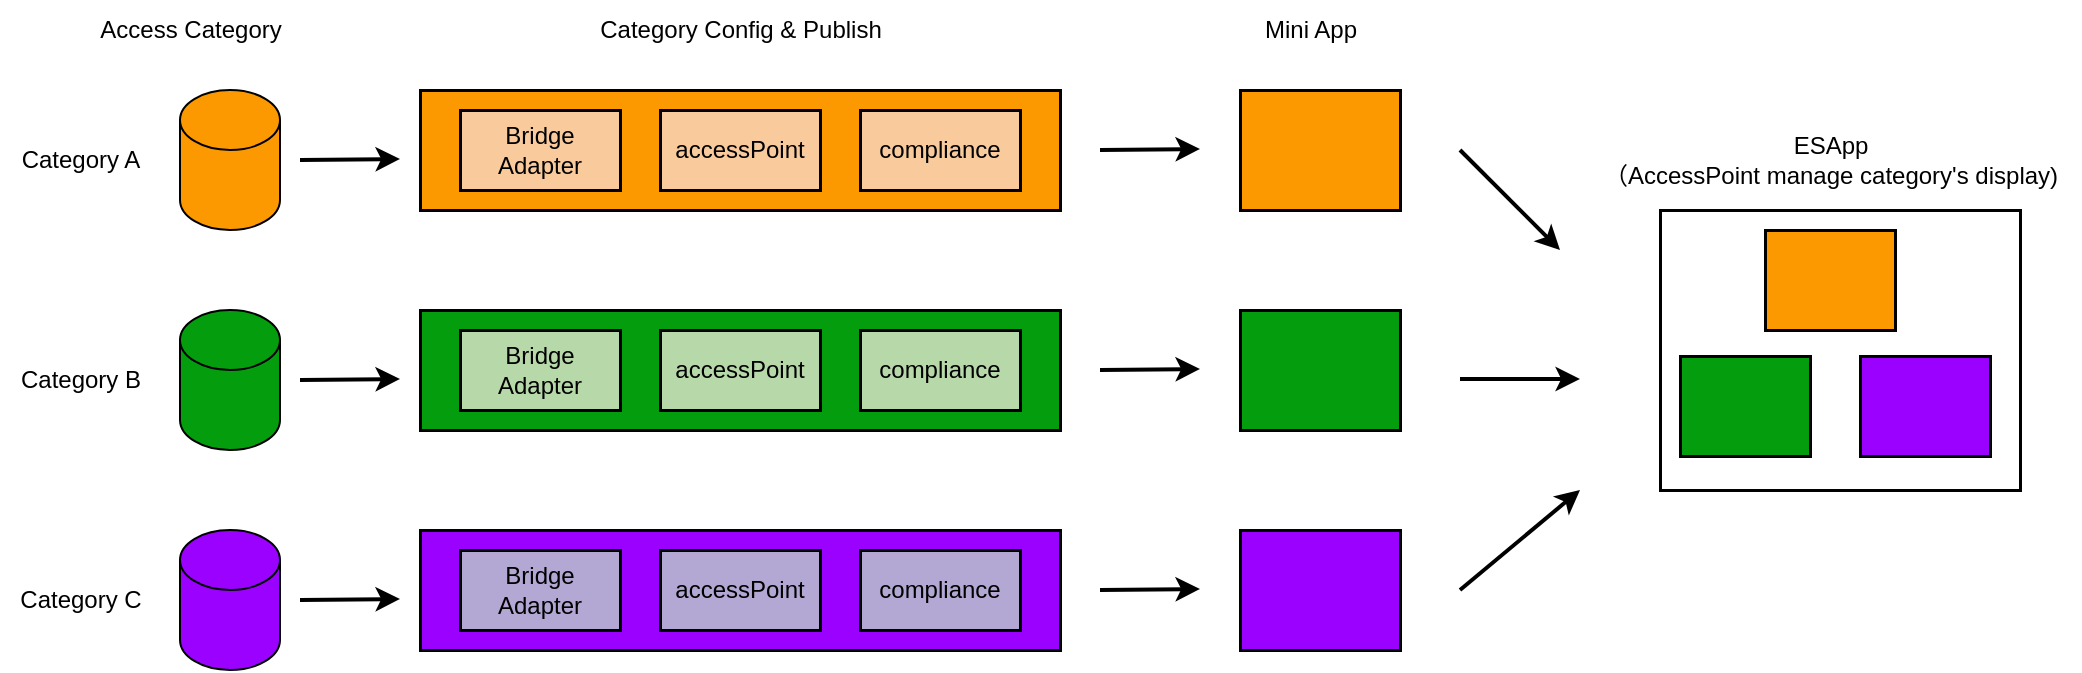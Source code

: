 <mxfile version="20.4.0" type="github" pages="3">
  <diagram id="C5RBs43oDa-KdzZeNtuy" name="首页">
    <mxGraphModel dx="1106" dy="614" grid="1" gridSize="10" guides="1" tooltips="1" connect="1" arrows="1" fold="1" page="1" pageScale="1" pageWidth="827" pageHeight="1169" math="0" shadow="0">
      <root>
        <mxCell id="WIyWlLk6GJQsqaUBKTNV-0" />
        <mxCell id="WIyWlLk6GJQsqaUBKTNV-1" parent="WIyWlLk6GJQsqaUBKTNV-0" />
        <mxCell id="HV9Sme8KzqDoX2qMjPiU-1" value="" style="shape=cylinder3;whiteSpace=wrap;html=1;boundedLbl=1;backgroundOutline=1;size=15;fillColor=#FC9900;" vertex="1" parent="WIyWlLk6GJQsqaUBKTNV-1">
          <mxGeometry x="110" y="150" width="50" height="70" as="geometry" />
        </mxCell>
        <mxCell id="HV9Sme8KzqDoX2qMjPiU-2" value="" style="rounded=0;whiteSpace=wrap;html=1;strokeWidth=1.5;fillColor=#FC9900;" vertex="1" parent="WIyWlLk6GJQsqaUBKTNV-1">
          <mxGeometry x="230" y="150" width="320" height="60" as="geometry" />
        </mxCell>
        <mxCell id="HV9Sme8KzqDoX2qMjPiU-4" value="Category A" style="text;html=1;align=center;verticalAlign=middle;resizable=0;points=[];autosize=1;strokeColor=none;fillColor=none;" vertex="1" parent="WIyWlLk6GJQsqaUBKTNV-1">
          <mxGeometry x="20" y="170" width="80" height="30" as="geometry" />
        </mxCell>
        <mxCell id="HV9Sme8KzqDoX2qMjPiU-5" value="Bridge Adapter" style="rounded=0;whiteSpace=wrap;html=1;strokeWidth=1.5;fillColor=#F9CA9C;" vertex="1" parent="WIyWlLk6GJQsqaUBKTNV-1">
          <mxGeometry x="250" y="160" width="80" height="40" as="geometry" />
        </mxCell>
        <mxCell id="HV9Sme8KzqDoX2qMjPiU-6" value="accessPoint" style="rounded=0;whiteSpace=wrap;html=1;strokeWidth=1.5;fillColor=#F9CA9C;" vertex="1" parent="WIyWlLk6GJQsqaUBKTNV-1">
          <mxGeometry x="350" y="160" width="80" height="40" as="geometry" />
        </mxCell>
        <mxCell id="HV9Sme8KzqDoX2qMjPiU-7" value="compliance" style="rounded=0;whiteSpace=wrap;html=1;strokeWidth=1.5;fillColor=#F9CA9C;" vertex="1" parent="WIyWlLk6GJQsqaUBKTNV-1">
          <mxGeometry x="450" y="160" width="80" height="40" as="geometry" />
        </mxCell>
        <mxCell id="HV9Sme8KzqDoX2qMjPiU-8" value="" style="rounded=0;whiteSpace=wrap;html=1;strokeWidth=1.5;fillColor=#FC9900;" vertex="1" parent="WIyWlLk6GJQsqaUBKTNV-1">
          <mxGeometry x="640" y="150" width="80" height="60" as="geometry" />
        </mxCell>
        <mxCell id="HV9Sme8KzqDoX2qMjPiU-9" value="Mini App" style="text;html=1;align=center;verticalAlign=middle;resizable=0;points=[];autosize=1;strokeColor=none;fillColor=none;" vertex="1" parent="WIyWlLk6GJQsqaUBKTNV-1">
          <mxGeometry x="640" y="105" width="70" height="30" as="geometry" />
        </mxCell>
        <mxCell id="HV9Sme8KzqDoX2qMjPiU-10" value="" style="whiteSpace=wrap;html=1;strokeWidth=1.5;" vertex="1" parent="WIyWlLk6GJQsqaUBKTNV-1">
          <mxGeometry x="850" y="210" width="180" height="140" as="geometry" />
        </mxCell>
        <mxCell id="HV9Sme8KzqDoX2qMjPiU-11" value="ESApp&lt;br&gt;（AccessPoint manage category&#39;s display)" style="text;html=1;align=center;verticalAlign=middle;resizable=0;points=[];autosize=1;strokeColor=none;fillColor=none;" vertex="1" parent="WIyWlLk6GJQsqaUBKTNV-1">
          <mxGeometry x="810" y="165" width="250" height="40" as="geometry" />
        </mxCell>
        <mxCell id="HV9Sme8KzqDoX2qMjPiU-13" value="Category Config &amp;amp; Publish" style="text;html=1;align=center;verticalAlign=middle;resizable=0;points=[];autosize=1;strokeColor=none;fillColor=none;" vertex="1" parent="WIyWlLk6GJQsqaUBKTNV-1">
          <mxGeometry x="310" y="105" width="160" height="30" as="geometry" />
        </mxCell>
        <mxCell id="HV9Sme8KzqDoX2qMjPiU-14" value="" style="endArrow=classic;html=1;rounded=0;strokeWidth=2;" edge="1" parent="WIyWlLk6GJQsqaUBKTNV-1">
          <mxGeometry width="50" height="50" relative="1" as="geometry">
            <mxPoint x="170" y="185" as="sourcePoint" />
            <mxPoint x="220" y="184.5" as="targetPoint" />
          </mxGeometry>
        </mxCell>
        <mxCell id="HV9Sme8KzqDoX2qMjPiU-15" value="" style="endArrow=classic;html=1;rounded=0;strokeWidth=2;" edge="1" parent="WIyWlLk6GJQsqaUBKTNV-1">
          <mxGeometry width="50" height="50" relative="1" as="geometry">
            <mxPoint x="570" y="180" as="sourcePoint" />
            <mxPoint x="620" y="179.5" as="targetPoint" />
          </mxGeometry>
        </mxCell>
        <mxCell id="HV9Sme8KzqDoX2qMjPiU-16" value="" style="shape=cylinder3;whiteSpace=wrap;html=1;boundedLbl=1;backgroundOutline=1;size=15;fillColor=#049D0E;" vertex="1" parent="WIyWlLk6GJQsqaUBKTNV-1">
          <mxGeometry x="110" y="260" width="50" height="70" as="geometry" />
        </mxCell>
        <mxCell id="HV9Sme8KzqDoX2qMjPiU-17" value="" style="rounded=0;whiteSpace=wrap;html=1;strokeWidth=1.5;fillColor=#049D0E;" vertex="1" parent="WIyWlLk6GJQsqaUBKTNV-1">
          <mxGeometry x="230" y="260" width="320" height="60" as="geometry" />
        </mxCell>
        <mxCell id="HV9Sme8KzqDoX2qMjPiU-18" value="Category B" style="text;html=1;align=center;verticalAlign=middle;resizable=0;points=[];autosize=1;strokeColor=none;fillColor=none;" vertex="1" parent="WIyWlLk6GJQsqaUBKTNV-1">
          <mxGeometry x="20" y="280" width="80" height="30" as="geometry" />
        </mxCell>
        <mxCell id="HV9Sme8KzqDoX2qMjPiU-19" value="Bridge Adapter" style="rounded=0;whiteSpace=wrap;html=1;strokeWidth=1.5;fillColor=#B7D9A9;" vertex="1" parent="WIyWlLk6GJQsqaUBKTNV-1">
          <mxGeometry x="250" y="270" width="80" height="40" as="geometry" />
        </mxCell>
        <mxCell id="HV9Sme8KzqDoX2qMjPiU-20" value="accessPoint" style="rounded=0;whiteSpace=wrap;html=1;strokeWidth=1.5;fillColor=#B7D9A9;" vertex="1" parent="WIyWlLk6GJQsqaUBKTNV-1">
          <mxGeometry x="350" y="270" width="80" height="40" as="geometry" />
        </mxCell>
        <mxCell id="HV9Sme8KzqDoX2qMjPiU-21" value="compliance" style="rounded=0;whiteSpace=wrap;html=1;strokeWidth=1.5;fillColor=#B7D9A9;" vertex="1" parent="WIyWlLk6GJQsqaUBKTNV-1">
          <mxGeometry x="450" y="270" width="80" height="40" as="geometry" />
        </mxCell>
        <mxCell id="HV9Sme8KzqDoX2qMjPiU-22" value="" style="rounded=0;whiteSpace=wrap;html=1;strokeWidth=1.5;fillColor=#049D0E;" vertex="1" parent="WIyWlLk6GJQsqaUBKTNV-1">
          <mxGeometry x="640" y="260" width="80" height="60" as="geometry" />
        </mxCell>
        <mxCell id="HV9Sme8KzqDoX2qMjPiU-23" value="" style="endArrow=classic;html=1;rounded=0;strokeWidth=2;" edge="1" parent="WIyWlLk6GJQsqaUBKTNV-1">
          <mxGeometry width="50" height="50" relative="1" as="geometry">
            <mxPoint x="170" y="295" as="sourcePoint" />
            <mxPoint x="220" y="294.5" as="targetPoint" />
          </mxGeometry>
        </mxCell>
        <mxCell id="HV9Sme8KzqDoX2qMjPiU-24" value="" style="endArrow=classic;html=1;rounded=0;strokeWidth=2;" edge="1" parent="WIyWlLk6GJQsqaUBKTNV-1">
          <mxGeometry width="50" height="50" relative="1" as="geometry">
            <mxPoint x="570" y="290" as="sourcePoint" />
            <mxPoint x="620" y="289.5" as="targetPoint" />
          </mxGeometry>
        </mxCell>
        <mxCell id="HV9Sme8KzqDoX2qMjPiU-25" value="" style="shape=cylinder3;whiteSpace=wrap;html=1;boundedLbl=1;backgroundOutline=1;size=15;fillColor=#9B01FF;" vertex="1" parent="WIyWlLk6GJQsqaUBKTNV-1">
          <mxGeometry x="110" y="370" width="50" height="70" as="geometry" />
        </mxCell>
        <mxCell id="HV9Sme8KzqDoX2qMjPiU-26" value="" style="rounded=0;whiteSpace=wrap;html=1;strokeWidth=1.5;fillColor=#9B01FF;" vertex="1" parent="WIyWlLk6GJQsqaUBKTNV-1">
          <mxGeometry x="230" y="370" width="320" height="60" as="geometry" />
        </mxCell>
        <mxCell id="HV9Sme8KzqDoX2qMjPiU-27" value="Category C" style="text;html=1;align=center;verticalAlign=middle;resizable=0;points=[];autosize=1;strokeColor=none;fillColor=none;" vertex="1" parent="WIyWlLk6GJQsqaUBKTNV-1">
          <mxGeometry x="20" y="390" width="80" height="30" as="geometry" />
        </mxCell>
        <mxCell id="HV9Sme8KzqDoX2qMjPiU-28" value="Bridge Adapter" style="rounded=0;whiteSpace=wrap;html=1;strokeWidth=1.5;fillColor=#B3A7D4;" vertex="1" parent="WIyWlLk6GJQsqaUBKTNV-1">
          <mxGeometry x="250" y="380" width="80" height="40" as="geometry" />
        </mxCell>
        <mxCell id="HV9Sme8KzqDoX2qMjPiU-29" value="accessPoint" style="rounded=0;whiteSpace=wrap;html=1;strokeWidth=1.5;fillColor=#B3A7D4;" vertex="1" parent="WIyWlLk6GJQsqaUBKTNV-1">
          <mxGeometry x="350" y="380" width="80" height="40" as="geometry" />
        </mxCell>
        <mxCell id="HV9Sme8KzqDoX2qMjPiU-30" value="compliance" style="rounded=0;whiteSpace=wrap;html=1;strokeWidth=1.5;fillColor=#B3A7D4;" vertex="1" parent="WIyWlLk6GJQsqaUBKTNV-1">
          <mxGeometry x="450" y="380" width="80" height="40" as="geometry" />
        </mxCell>
        <mxCell id="HV9Sme8KzqDoX2qMjPiU-31" value="" style="rounded=0;whiteSpace=wrap;html=1;strokeWidth=1.5;fillColor=#9B01FF;" vertex="1" parent="WIyWlLk6GJQsqaUBKTNV-1">
          <mxGeometry x="640" y="370" width="80" height="60" as="geometry" />
        </mxCell>
        <mxCell id="HV9Sme8KzqDoX2qMjPiU-32" value="" style="endArrow=classic;html=1;rounded=0;strokeWidth=2;" edge="1" parent="WIyWlLk6GJQsqaUBKTNV-1">
          <mxGeometry width="50" height="50" relative="1" as="geometry">
            <mxPoint x="170" y="405" as="sourcePoint" />
            <mxPoint x="220" y="404.5" as="targetPoint" />
          </mxGeometry>
        </mxCell>
        <mxCell id="HV9Sme8KzqDoX2qMjPiU-33" value="" style="endArrow=classic;html=1;rounded=0;strokeWidth=2;" edge="1" parent="WIyWlLk6GJQsqaUBKTNV-1">
          <mxGeometry width="50" height="50" relative="1" as="geometry">
            <mxPoint x="570" y="400" as="sourcePoint" />
            <mxPoint x="620" y="399.5" as="targetPoint" />
          </mxGeometry>
        </mxCell>
        <mxCell id="HV9Sme8KzqDoX2qMjPiU-36" value="" style="endArrow=classic;html=1;rounded=0;strokeWidth=2;fontColor=#FFFFFF;" edge="1" parent="WIyWlLk6GJQsqaUBKTNV-1">
          <mxGeometry width="50" height="50" relative="1" as="geometry">
            <mxPoint x="750" y="180" as="sourcePoint" />
            <mxPoint x="800" y="230" as="targetPoint" />
          </mxGeometry>
        </mxCell>
        <mxCell id="HV9Sme8KzqDoX2qMjPiU-37" value="" style="endArrow=classic;html=1;rounded=0;strokeWidth=2;fontColor=#FFFFFF;" edge="1" parent="WIyWlLk6GJQsqaUBKTNV-1">
          <mxGeometry width="50" height="50" relative="1" as="geometry">
            <mxPoint x="750" y="294.5" as="sourcePoint" />
            <mxPoint x="810" y="294.5" as="targetPoint" />
          </mxGeometry>
        </mxCell>
        <mxCell id="HV9Sme8KzqDoX2qMjPiU-38" value="" style="endArrow=classic;html=1;rounded=0;strokeWidth=2;fontColor=#FFFFFF;" edge="1" parent="WIyWlLk6GJQsqaUBKTNV-1">
          <mxGeometry width="50" height="50" relative="1" as="geometry">
            <mxPoint x="750" y="400" as="sourcePoint" />
            <mxPoint x="810" y="350" as="targetPoint" />
          </mxGeometry>
        </mxCell>
        <mxCell id="HV9Sme8KzqDoX2qMjPiU-39" value="Access Category" style="text;html=1;align=center;verticalAlign=middle;resizable=0;points=[];autosize=1;strokeColor=none;fillColor=none;fontColor=#000000;" vertex="1" parent="WIyWlLk6GJQsqaUBKTNV-1">
          <mxGeometry x="60" y="105" width="110" height="30" as="geometry" />
        </mxCell>
        <mxCell id="HV9Sme8KzqDoX2qMjPiU-12" value="" style="rounded=0;whiteSpace=wrap;html=1;strokeWidth=1.5;fillColor=#FC9900;" vertex="1" parent="WIyWlLk6GJQsqaUBKTNV-1">
          <mxGeometry x="902.5" y="220" width="65" height="50" as="geometry" />
        </mxCell>
        <mxCell id="HV9Sme8KzqDoX2qMjPiU-34" value="" style="rounded=0;whiteSpace=wrap;html=1;strokeWidth=1.5;fillColor=#049D0E;" vertex="1" parent="WIyWlLk6GJQsqaUBKTNV-1">
          <mxGeometry x="860" y="283" width="65" height="50" as="geometry" />
        </mxCell>
        <mxCell id="HV9Sme8KzqDoX2qMjPiU-35" value="" style="rounded=0;whiteSpace=wrap;html=1;strokeWidth=1.5;fillColor=#9B01FF;" vertex="1" parent="WIyWlLk6GJQsqaUBKTNV-1">
          <mxGeometry x="950" y="283" width="65" height="50" as="geometry" />
        </mxCell>
      </root>
    </mxGraphModel>
  </diagram>
  <diagram id="SLVYUZhIPO5BQ6OgGvNP" name="其他 page">
    <mxGraphModel dx="1106" dy="614" grid="1" gridSize="10" guides="1" tooltips="1" connect="1" arrows="1" fold="1" page="1" pageScale="1" pageWidth="827" pageHeight="1169" math="0" shadow="0">
      <root>
        <mxCell id="0" />
        <mxCell id="1" parent="0" />
        <mxCell id="UOCPMdC7vV6jncAT-NW4-1" value="监控" style="rounded=0;whiteSpace=wrap;html=1;strokeWidth=1.5;fontColor=#000000;fillColor=#FFFFFF;" vertex="1" parent="1">
          <mxGeometry x="150" y="170" width="120" height="60" as="geometry" />
        </mxCell>
        <mxCell id="UOCPMdC7vV6jncAT-NW4-2" value="下载、加载、使用" style="text;html=1;align=center;verticalAlign=middle;resizable=0;points=[];autosize=1;strokeColor=none;fillColor=none;fontColor=#000000;" vertex="1" parent="1">
          <mxGeometry x="150" y="250" width="120" height="30" as="geometry" />
        </mxCell>
        <mxCell id="UOCPMdC7vV6jncAT-NW4-3" value="发布" style="rounded=0;whiteSpace=wrap;html=1;strokeWidth=1.5;fontColor=#000000;fillColor=#FFFFFF;" vertex="1" parent="1">
          <mxGeometry x="490" y="170" width="120" height="60" as="geometry" />
        </mxCell>
        <mxCell id="UOCPMdC7vV6jncAT-NW4-4" value="审批、灰度、增量、回滚" style="text;html=1;align=center;verticalAlign=middle;resizable=0;points=[];autosize=1;strokeColor=none;fillColor=none;fontColor=#000000;" vertex="1" parent="1">
          <mxGeometry x="470" y="255" width="160" height="30" as="geometry" />
        </mxCell>
        <mxCell id="UOCPMdC7vV6jncAT-NW4-6" value="故障、性能、业务&lt;br&gt;降级(主、被动)&lt;br&gt;日志" style="text;html=1;align=center;verticalAlign=middle;resizable=0;points=[];autosize=1;strokeColor=none;fillColor=none;fontColor=#000000;" vertex="1" parent="1">
          <mxGeometry x="150" y="280" width="120" height="60" as="geometry" />
        </mxCell>
        <mxCell id="UOCPMdC7vV6jncAT-NW4-7" value="样式动态配置" style="text;html=1;align=center;verticalAlign=middle;resizable=0;points=[];autosize=1;strokeColor=none;fillColor=none;fontColor=#000000;" vertex="1" parent="1">
          <mxGeometry x="510" y="440" width="100" height="30" as="geometry" />
        </mxCell>
        <mxCell id="UOCPMdC7vV6jncAT-NW4-8" value="模块编排" style="text;html=1;align=center;verticalAlign=middle;resizable=0;points=[];autosize=1;strokeColor=none;fillColor=none;fontColor=#000000;" vertex="1" parent="1">
          <mxGeometry x="515" y="395" width="70" height="30" as="geometry" />
        </mxCell>
      </root>
    </mxGraphModel>
  </diagram>
  <diagram id="iQkWHmByu0i23tVqcr8R" name="第 3 页">
    <mxGraphModel dx="1510" dy="2037" grid="1" gridSize="10" guides="1" tooltips="1" connect="1" arrows="1" fold="1" page="1" pageScale="1" pageWidth="827" pageHeight="1169" math="0" shadow="0">
      <root>
        <mxCell id="0" />
        <mxCell id="1" parent="0" />
        <mxCell id="DrM0dnxs3aiw_zaTAnNU-90" value="" style="whiteSpace=wrap;html=1;dashed=1;strokeColor=#6c8ebf;strokeWidth=1.5;fillColor=#dae8fc;" vertex="1" parent="1">
          <mxGeometry x="120" y="-52.5" width="190" height="372.5" as="geometry" />
        </mxCell>
        <mxCell id="DrM0dnxs3aiw_zaTAnNU-68" value="" style="whiteSpace=wrap;html=1;strokeWidth=1.5;dashed=1;fillColor=none;strokeColor=#9999FF;" vertex="1" parent="1">
          <mxGeometry x="320" y="-52" width="440" height="372" as="geometry" />
        </mxCell>
        <mxCell id="DrM0dnxs3aiw_zaTAnNU-2" value="稳定区" style="text;html=1;align=center;verticalAlign=middle;resizable=0;points=[];autosize=1;strokeColor=#666666;fillColor=#f5f5f5;fontColor=#333333;" vertex="1" parent="1">
          <mxGeometry x="20" y="441" width="60" height="30" as="geometry" />
        </mxCell>
        <mxCell id="DrM0dnxs3aiw_zaTAnNU-9" value="迭代区" style="text;html=1;align=center;verticalAlign=middle;resizable=0;points=[];autosize=1;strokeColor=#6c8ebf;fillColor=#dae8fc;" vertex="1" parent="1">
          <mxGeometry x="30" y="108.5" width="60" height="30" as="geometry" />
        </mxCell>
        <mxCell id="DrM0dnxs3aiw_zaTAnNU-11" value="动态发布区" style="text;html=1;align=center;verticalAlign=middle;resizable=0;points=[];autosize=1;strokeColor=#82b366;fillColor=#d5e8d4;" vertex="1" parent="1">
          <mxGeometry x="800" y="119" width="80" height="30" as="geometry" />
        </mxCell>
        <mxCell id="DrM0dnxs3aiw_zaTAnNU-12" value="公共产品、APP 首页" style="whiteSpace=wrap;html=1;strokeWidth=1.5;fontColor=#000000;fillColor=#FFFFFF;" vertex="1" parent="1">
          <mxGeometry x="120" y="-100" width="640" height="35" as="geometry" />
        </mxCell>
        <mxCell id="DrM0dnxs3aiw_zaTAnNU-14" value="小程序容器" style="whiteSpace=wrap;html=1;strokeWidth=1.5;fontColor=#000000;fillColor=#FFFFFF;" vertex="1" parent="1">
          <mxGeometry x="330" y="55" width="200" height="35" as="geometry" />
        </mxCell>
        <mxCell id="DrM0dnxs3aiw_zaTAnNU-17" value="bridge 兼容层" style="whiteSpace=wrap;html=1;strokeWidth=1.5;fillColor=#d5e8d4;strokeColor=#82b366;" vertex="1" parent="1">
          <mxGeometry x="330" y="222" width="420" height="35" as="geometry" />
        </mxCell>
        <mxCell id="DrM0dnxs3aiw_zaTAnNU-44" value="MiniApp" style="whiteSpace=wrap;html=1;strokeWidth=1.5;fillColor=#d5e8d4;strokeColor=#82b366;" vertex="1" parent="1">
          <mxGeometry x="330" y="10" width="420" height="35" as="geometry" />
        </mxCell>
        <mxCell id="DrM0dnxs3aiw_zaTAnNU-45" value="Android/iOS Bridge" style="whiteSpace=wrap;html=1;strokeWidth=1.5;fontColor=#000000;fillColor=#FFFFFF;" vertex="1" parent="1">
          <mxGeometry x="410" y="176" width="120" height="35" as="geometry" />
        </mxCell>
        <mxCell id="DrM0dnxs3aiw_zaTAnNU-53" value="合规管控层" style="whiteSpace=wrap;html=1;strokeWidth=1.5;fontColor=#000000;fillColor=#FFFFFF;" vertex="1" parent="1">
          <mxGeometry x="330" y="270" width="420" height="35" as="geometry" />
        </mxCell>
        <mxCell id="DrM0dnxs3aiw_zaTAnNU-55" value="小程序基建" style="whiteSpace=wrap;html=1;strokeWidth=1.5;fontColor=#000000;fillColor=#FFFFFF;" vertex="1" parent="1">
          <mxGeometry x="330" y="176" width="70" height="35" as="geometry" />
        </mxCell>
        <mxCell id="DrM0dnxs3aiw_zaTAnNU-61" value="出行产品" style="whiteSpace=wrap;html=1;strokeWidth=1.5;fontColor=#000000;fillColor=#FFFFFF;" vertex="1" parent="1">
          <mxGeometry x="130" y="-40" width="170" height="35" as="geometry" />
        </mxCell>
        <mxCell id="DrM0dnxs3aiw_zaTAnNU-62" value="机票" style="whiteSpace=wrap;html=1;strokeWidth=1.5;fontColor=#000000;fillColor=#FFFFFF;" vertex="1" parent="1">
          <mxGeometry x="330" y="-40" width="70" height="35" as="geometry" />
        </mxCell>
        <mxCell id="DrM0dnxs3aiw_zaTAnNU-63" value="酒店" style="whiteSpace=wrap;html=1;strokeWidth=1.5;fontColor=#000000;fillColor=#FFFFFF;" vertex="1" parent="1">
          <mxGeometry x="418" y="-40" width="70" height="35" as="geometry" />
        </mxCell>
        <mxCell id="DrM0dnxs3aiw_zaTAnNU-64" value="火车票" style="whiteSpace=wrap;html=1;strokeWidth=1.5;fontColor=#000000;fillColor=#FFFFFF;" vertex="1" parent="1">
          <mxGeometry x="505" y="-40" width="70" height="35" as="geometry" />
        </mxCell>
        <mxCell id="DrM0dnxs3aiw_zaTAnNU-65" value="两轮" style="whiteSpace=wrap;html=1;strokeWidth=1.5;fontColor=#000000;fillColor=#FFFFFF;" vertex="1" parent="1">
          <mxGeometry x="593" y="-40" width="70" height="35" as="geometry" />
        </mxCell>
        <mxCell id="DrM0dnxs3aiw_zaTAnNU-66" value="..." style="whiteSpace=wrap;html=1;strokeWidth=1.5;fontColor=#000000;fillColor=#FFFFFF;" vertex="1" parent="1">
          <mxGeometry x="680" y="-40" width="70" height="35" as="geometry" />
        </mxCell>
        <mxCell id="DrM0dnxs3aiw_zaTAnNU-71" value="出行业务" style="whiteSpace=wrap;html=1;strokeWidth=1.5;" vertex="1" parent="1">
          <mxGeometry x="130" y="9.5" width="170" height="292.5" as="geometry" />
        </mxCell>
        <mxCell id="DrM0dnxs3aiw_zaTAnNU-73" value="" style="group" vertex="1" connectable="0" parent="1">
          <mxGeometry x="1190" y="250" width="190" height="110" as="geometry" />
        </mxCell>
        <mxCell id="DrM0dnxs3aiw_zaTAnNU-39" value="" style="whiteSpace=wrap;html=1;strokeWidth=1.5;fontColor=#000000;fillColor=#FFFFFF;" vertex="1" parent="DrM0dnxs3aiw_zaTAnNU-73">
          <mxGeometry width="190" height="110" as="geometry" />
        </mxCell>
        <mxCell id="DrM0dnxs3aiw_zaTAnNU-40" value="生命周期" style="whiteSpace=wrap;html=1;strokeWidth=1.5;fontColor=#000000;fillColor=#FFFFFF;" vertex="1" parent="DrM0dnxs3aiw_zaTAnNU-73">
          <mxGeometry x="10" y="32.5" width="80" height="22" as="geometry" />
        </mxCell>
        <mxCell id="DrM0dnxs3aiw_zaTAnNU-41" value="启动配置" style="whiteSpace=wrap;html=1;strokeWidth=1.5;fontColor=#000000;fillColor=#FFFFFF;" vertex="1" parent="DrM0dnxs3aiw_zaTAnNU-73">
          <mxGeometry x="96" y="32.5" width="80" height="22" as="geometry" />
        </mxCell>
        <mxCell id="DrM0dnxs3aiw_zaTAnNU-42" value="样式配置" style="whiteSpace=wrap;html=1;strokeWidth=1.5;fontColor=#000000;fillColor=#FFFFFF;" vertex="1" parent="DrM0dnxs3aiw_zaTAnNU-73">
          <mxGeometry x="8" y="70" width="80" height="22" as="geometry" />
        </mxCell>
        <mxCell id="DrM0dnxs3aiw_zaTAnNU-43" value="运行时" style="text;html=1;align=center;verticalAlign=middle;resizable=0;points=[];autosize=1;strokeColor=none;fillColor=none;fontColor=#000000;" vertex="1" parent="DrM0dnxs3aiw_zaTAnNU-73">
          <mxGeometry x="69.996" y="2.5" width="60" height="30" as="geometry" />
        </mxCell>
        <mxCell id="DrM0dnxs3aiw_zaTAnNU-19" value="H5容器" style="whiteSpace=wrap;html=1;strokeWidth=1.5;fontColor=#000000;fillColor=#FFFFFF;" vertex="1" parent="1">
          <mxGeometry x="550" y="55" width="200" height="35" as="geometry" />
        </mxCell>
        <mxCell id="DrM0dnxs3aiw_zaTAnNU-75" value="" style="group" vertex="1" connectable="0" parent="1">
          <mxGeometry x="1220" y="53.5" width="185" height="110" as="geometry" />
        </mxCell>
        <mxCell id="DrM0dnxs3aiw_zaTAnNU-31" value="" style="whiteSpace=wrap;html=1;strokeWidth=1.5;fontColor=#000000;fillColor=#FFFFFF;" vertex="1" parent="DrM0dnxs3aiw_zaTAnNU-75">
          <mxGeometry width="185" height="110" as="geometry" />
        </mxCell>
        <mxCell id="DrM0dnxs3aiw_zaTAnNU-24" value="故障监控" style="whiteSpace=wrap;html=1;strokeWidth=1.5;fontColor=#000000;fillColor=#FFFFFF;" vertex="1" parent="DrM0dnxs3aiw_zaTAnNU-75">
          <mxGeometry x="6.15" y="70" width="80" height="22" as="geometry" />
        </mxCell>
        <mxCell id="DrM0dnxs3aiw_zaTAnNU-29" value="性能监控" style="whiteSpace=wrap;html=1;strokeWidth=1.5;fontColor=#000000;fillColor=#FFFFFF;" vertex="1" parent="DrM0dnxs3aiw_zaTAnNU-75">
          <mxGeometry x="6.15" y="32.5" width="80" height="22" as="geometry" />
        </mxCell>
        <mxCell id="DrM0dnxs3aiw_zaTAnNU-30" value="业务监控" style="whiteSpace=wrap;html=1;strokeWidth=1.5;fontColor=#000000;fillColor=#FFFFFF;" vertex="1" parent="DrM0dnxs3aiw_zaTAnNU-75">
          <mxGeometry x="96.15" y="32.5" width="80" height="22" as="geometry" />
        </mxCell>
        <mxCell id="DrM0dnxs3aiw_zaTAnNU-32" value="监控" style="text;html=1;align=center;verticalAlign=middle;resizable=0;points=[];autosize=1;strokeColor=none;fillColor=none;fontColor=#000000;" vertex="1" parent="DrM0dnxs3aiw_zaTAnNU-75">
          <mxGeometry x="70.004" y="2.5" width="50" height="30" as="geometry" />
        </mxCell>
        <mxCell id="DrM0dnxs3aiw_zaTAnNU-78" value="生命周期" style="whiteSpace=wrap;html=1;strokeWidth=1.5;" vertex="1" parent="1">
          <mxGeometry x="330" y="96" width="95" height="30" as="geometry" />
        </mxCell>
        <mxCell id="DrM0dnxs3aiw_zaTAnNU-79" value="监控" style="whiteSpace=wrap;html=1;strokeWidth=1.5;" vertex="1" parent="1">
          <mxGeometry x="435" y="96" width="95" height="30" as="geometry" />
        </mxCell>
        <mxCell id="DrM0dnxs3aiw_zaTAnNU-80" value="样式配置" style="whiteSpace=wrap;html=1;strokeWidth=1.5;fillColor=#d5e8d4;strokeColor=#82b366;" vertex="1" parent="1">
          <mxGeometry x="330" y="133.5" width="95" height="30" as="geometry" />
        </mxCell>
        <mxCell id="DrM0dnxs3aiw_zaTAnNU-84" value="Native 组件" style="whiteSpace=wrap;html=1;strokeWidth=1.5;" vertex="1" parent="1">
          <mxGeometry x="435" y="134.5" width="95" height="30" as="geometry" />
        </mxCell>
        <mxCell id="DrM0dnxs3aiw_zaTAnNU-85" value="生命周期" style="whiteSpace=wrap;html=1;strokeWidth=1.5;" vertex="1" parent="1">
          <mxGeometry x="550" y="96" width="95" height="30" as="geometry" />
        </mxCell>
        <mxCell id="DrM0dnxs3aiw_zaTAnNU-86" value="监控" style="whiteSpace=wrap;html=1;strokeWidth=1.5;" vertex="1" parent="1">
          <mxGeometry x="655" y="96" width="95" height="30" as="geometry" />
        </mxCell>
        <mxCell id="DrM0dnxs3aiw_zaTAnNU-87" value="样式配置" style="whiteSpace=wrap;html=1;strokeWidth=1.5;fillColor=#d5e8d4;strokeColor=#82b366;" vertex="1" parent="1">
          <mxGeometry x="550" y="133.5" width="95" height="30" as="geometry" />
        </mxCell>
        <mxCell id="DrM0dnxs3aiw_zaTAnNU-88" value="Native 组件" style="whiteSpace=wrap;html=1;strokeWidth=1.5;" vertex="1" parent="1">
          <mxGeometry x="655" y="134.5" width="95" height="30" as="geometry" />
        </mxCell>
        <mxCell id="DrM0dnxs3aiw_zaTAnNU-49" value="H5 基建" style="whiteSpace=wrap;html=1;strokeWidth=1.5;fontColor=#000000;fillColor=#FFFFFF;" vertex="1" parent="1">
          <mxGeometry x="550" y="176" width="60" height="35" as="geometry" />
        </mxCell>
        <mxCell id="DrM0dnxs3aiw_zaTAnNU-54" value="H5 &amp;amp;端通信" style="whiteSpace=wrap;html=1;strokeWidth=1.5;fontColor=#000000;fillColor=#FFFFFF;" vertex="1" parent="1">
          <mxGeometry x="620" y="176" width="130" height="35" as="geometry" />
        </mxCell>
        <mxCell id="DrM0dnxs3aiw_zaTAnNU-92" value="" style="group" vertex="1" connectable="0" parent="1">
          <mxGeometry x="120" y="345" width="640" height="235" as="geometry" />
        </mxCell>
        <mxCell id="DrM0dnxs3aiw_zaTAnNU-89" value="" style="group;fillColor=default;strokeColor=#b85450;rounded=1;shadow=0;glass=0;container=0;" vertex="1" connectable="0" parent="DrM0dnxs3aiw_zaTAnNU-92">
          <mxGeometry width="640" height="235" as="geometry" />
        </mxCell>
        <mxCell id="DrM0dnxs3aiw_zaTAnNU-1" value="" style="rounded=0;whiteSpace=wrap;html=1;strokeWidth=1.5;fontColor=#333333;fillColor=#f5f5f5;dashed=1;strokeColor=#666666;" vertex="1" parent="DrM0dnxs3aiw_zaTAnNU-92">
          <mxGeometry width="640" height="235" as="geometry" />
        </mxCell>
        <mxCell id="DrM0dnxs3aiw_zaTAnNU-3" value="基础能力层" style="whiteSpace=wrap;html=1;strokeWidth=1.5;fontColor=#000000;fillColor=#FFFFFF;" vertex="1" parent="DrM0dnxs3aiw_zaTAnNU-92">
          <mxGeometry x="10" y="176.25" width="620" height="39.17" as="geometry" />
        </mxCell>
        <mxCell id="DrM0dnxs3aiw_zaTAnNU-4" value="通用业务组件" style="whiteSpace=wrap;html=1;strokeWidth=1.5;fontColor=#000000;fillColor=#FFFFFF;" vertex="1" parent="DrM0dnxs3aiw_zaTAnNU-92">
          <mxGeometry x="10" y="122.4" width="310" height="39.17" as="geometry" />
        </mxCell>
        <mxCell id="DrM0dnxs3aiw_zaTAnNU-5" value="公共 UI 组件" style="whiteSpace=wrap;html=1;strokeWidth=1.5;fontColor=#000000;fillColor=#FFFFFF;" vertex="1" parent="DrM0dnxs3aiw_zaTAnNU-92">
          <mxGeometry x="330" y="122.4" width="300" height="39.17" as="geometry" />
        </mxCell>
        <mxCell id="DrM0dnxs3aiw_zaTAnNU-6" value="ES 标准 Bridge" style="whiteSpace=wrap;html=1;strokeWidth=1.5;fontColor=#000000;fillColor=#FFFFFF;" vertex="1" parent="DrM0dnxs3aiw_zaTAnNU-92">
          <mxGeometry x="10" y="68.54" width="620" height="39.17" as="geometry" />
        </mxCell>
        <mxCell id="DrM0dnxs3aiw_zaTAnNU-81" value="通信模块" style="whiteSpace=wrap;html=1;strokeWidth=1.5;fontColor=#000000;fillColor=#FFFFFF;" vertex="1" parent="DrM0dnxs3aiw_zaTAnNU-92">
          <mxGeometry x="10" y="19.58" width="620" height="39.17" as="geometry" />
        </mxCell>
      </root>
    </mxGraphModel>
  </diagram>
</mxfile>
